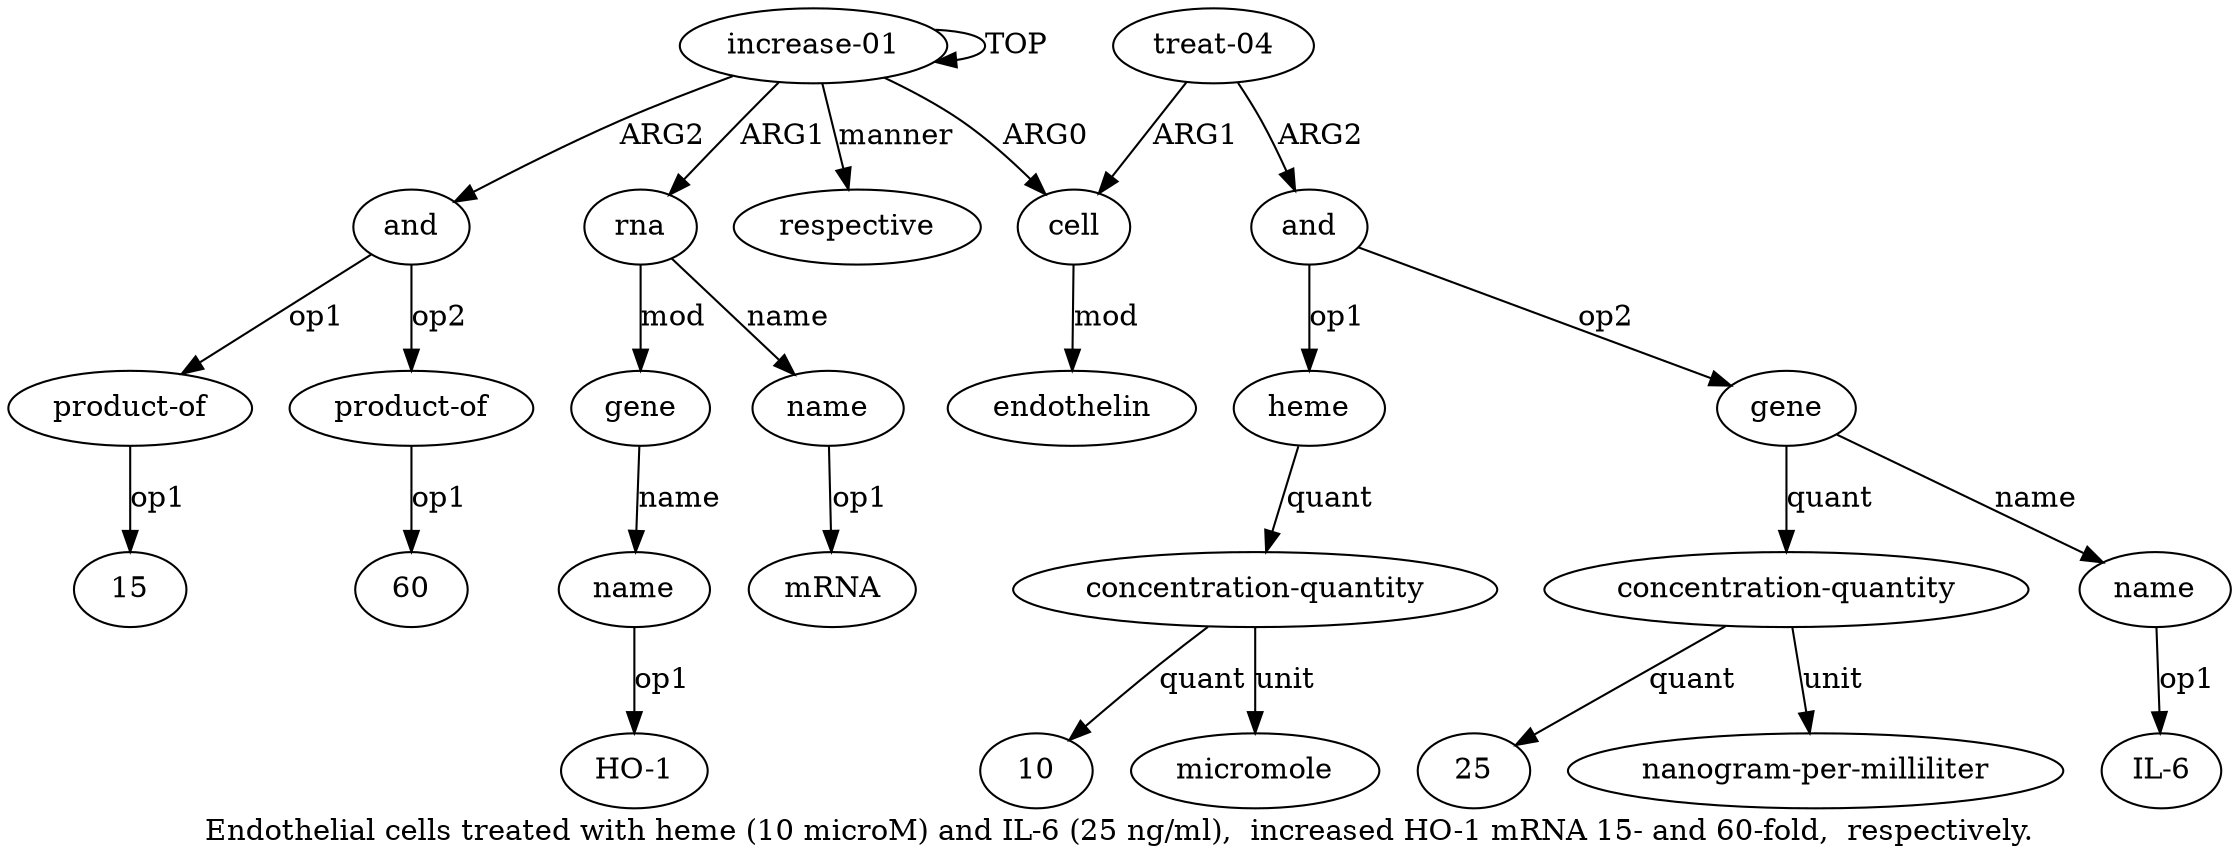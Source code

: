 digraph  {
	graph [label="Endothelial cells treated with heme (10 microM) and IL-6 (25 ng/ml),  increased HO-1 mRNA 15- and 60-fold,  respectively."];
	node [label="\N"];
	"a13 mRNA"	 [color=black,
		gold_ind=-1,
		gold_label=mRNA,
		label=mRNA,
		test_ind=-1,
		test_label=mRNA];
	a6	 [color=black,
		gold_ind=6,
		gold_label="concentration-quantity",
		label="concentration-quantity",
		test_ind=6,
		test_label="concentration-quantity"];
	"a6 10"	 [color=black,
		gold_ind=-1,
		gold_label=10,
		label=10,
		test_ind=-1,
		test_label=10];
	a6 -> "a6 10" [key=0,
	color=black,
	gold_label=quant,
	label=quant,
	test_label=quant];
a7 [color=black,
	gold_ind=7,
	gold_label=micromole,
	label=micromole,
	test_ind=7,
	test_label=micromole];
a6 -> a7 [key=0,
color=black,
gold_label=unit,
label=unit,
test_label=unit];
"a18 60" [color=black,
gold_ind=-1,
gold_label=60,
label=60,
test_ind=-1,
test_label=60];
"a10 25" [color=black,
gold_ind=-1,
gold_label=25,
label=25,
test_ind=-1,
test_label=25];
a15 [color=black,
gold_ind=15,
gold_label=name,
label=name,
test_ind=15,
test_label=name];
"a15 HO-1" [color=black,
gold_ind=-1,
gold_label="HO-1",
label="HO-1",
test_ind=-1,
test_label="HO-1"];
a15 -> "a15 HO-1" [key=0,
color=black,
gold_label=op1,
label=op1,
test_label=op1];
a14 [color=black,
gold_ind=14,
gold_label=gene,
label=gene,
test_ind=14,
test_label=gene];
a14 -> a15 [key=0,
color=black,
gold_label=name,
label=name,
test_label=name];
a17 [color=black,
gold_ind=17,
gold_label="product-of",
label="product-of",
test_ind=17,
test_label="product-of"];
"a17 15" [color=black,
gold_ind=-1,
gold_label=15,
label=15,
test_ind=-1,
test_label=15];
a17 -> "a17 15" [key=0,
color=black,
gold_label=op1,
label=op1,
test_label=op1];
a16 [color=black,
gold_ind=16,
gold_label=and,
label=and,
test_ind=16,
test_label=and];
a16 -> a17 [key=0,
color=black,
gold_label=op1,
label=op1,
test_label=op1];
a18 [color=black,
gold_ind=18,
gold_label="product-of",
label="product-of",
test_ind=18,
test_label="product-of"];
a16 -> a18 [key=0,
color=black,
gold_label=op2,
label=op2,
test_label=op2];
a11 [color=black,
gold_ind=11,
gold_label="nanogram-per-milliliter",
label="nanogram-per-milliliter",
test_ind=11,
test_label="nanogram-per-milliliter"];
a10 [color=black,
gold_ind=10,
gold_label="concentration-quantity",
label="concentration-quantity",
test_ind=10,
test_label="concentration-quantity"];
a10 -> "a10 25" [key=0,
color=black,
gold_label=quant,
label=quant,
test_label=quant];
a10 -> a11 [key=0,
color=black,
gold_label=unit,
label=unit,
test_label=unit];
a13 [color=black,
gold_ind=13,
gold_label=name,
label=name,
test_ind=13,
test_label=name];
a13 -> "a13 mRNA" [key=0,
color=black,
gold_label=op1,
label=op1,
test_label=op1];
a12 [color=black,
gold_ind=12,
gold_label=rna,
label=rna,
test_ind=12,
test_label=rna];
a12 -> a14 [key=0,
color=black,
gold_label=mod,
label=mod,
test_label=mod];
a12 -> a13 [key=0,
color=black,
gold_label=name,
label=name,
test_label=name];
a19 [color=black,
gold_ind=19,
gold_label=respective,
label=respective,
test_ind=19,
test_label=respective];
a18 -> "a18 60" [key=0,
color=black,
gold_label=op1,
label=op1,
test_label=op1];
a1 [color=black,
gold_ind=1,
gold_label=cell,
label=cell,
test_ind=1,
test_label=cell];
a2 [color=black,
gold_ind=2,
gold_label=endothelin,
label=endothelin,
test_ind=2,
test_label=endothelin];
a1 -> a2 [key=0,
color=black,
gold_label=mod,
label=mod,
test_label=mod];
a0 [color=black,
gold_ind=0,
gold_label="increase-01",
label="increase-01",
test_ind=0,
test_label="increase-01"];
a0 -> a16 [key=0,
color=black,
gold_label=ARG2,
label=ARG2,
test_label=ARG2];
a0 -> a12 [key=0,
color=black,
gold_label=ARG1,
label=ARG1,
test_label=ARG1];
a0 -> a19 [key=0,
color=black,
gold_label=manner,
label=manner,
test_label=manner];
a0 -> a1 [key=0,
color=black,
gold_label=ARG0,
label=ARG0,
test_label=ARG0];
a0 -> a0 [key=0,
color=black,
gold_label=TOP,
label=TOP,
test_label=TOP];
a3 [color=black,
gold_ind=3,
gold_label="treat-04",
label="treat-04",
test_ind=3,
test_label="treat-04"];
a3 -> a1 [key=0,
color=black,
gold_label=ARG1,
label=ARG1,
test_label=ARG1];
a4 [color=black,
gold_ind=4,
gold_label=and,
label=and,
test_ind=4,
test_label=and];
a3 -> a4 [key=0,
color=black,
gold_label=ARG2,
label=ARG2,
test_label=ARG2];
a5 [color=black,
gold_ind=5,
gold_label=heme,
label=heme,
test_ind=5,
test_label=heme];
a5 -> a6 [key=0,
color=black,
gold_label=quant,
label=quant,
test_label=quant];
a4 -> a5 [key=0,
color=black,
gold_label=op1,
label=op1,
test_label=op1];
a8 [color=black,
gold_ind=8,
gold_label=gene,
label=gene,
test_ind=8,
test_label=gene];
a4 -> a8 [key=0,
color=black,
gold_label=op2,
label=op2,
test_label=op2];
"a9 IL-6" [color=black,
gold_ind=-1,
gold_label="IL-6",
label="IL-6",
test_ind=-1,
test_label="IL-6"];
a9 [color=black,
gold_ind=9,
gold_label=name,
label=name,
test_ind=9,
test_label=name];
a9 -> "a9 IL-6" [key=0,
color=black,
gold_label=op1,
label=op1,
test_label=op1];
a8 -> a10 [key=0,
color=black,
gold_label=quant,
label=quant,
test_label=quant];
a8 -> a9 [key=0,
color=black,
gold_label=name,
label=name,
test_label=name];
}

